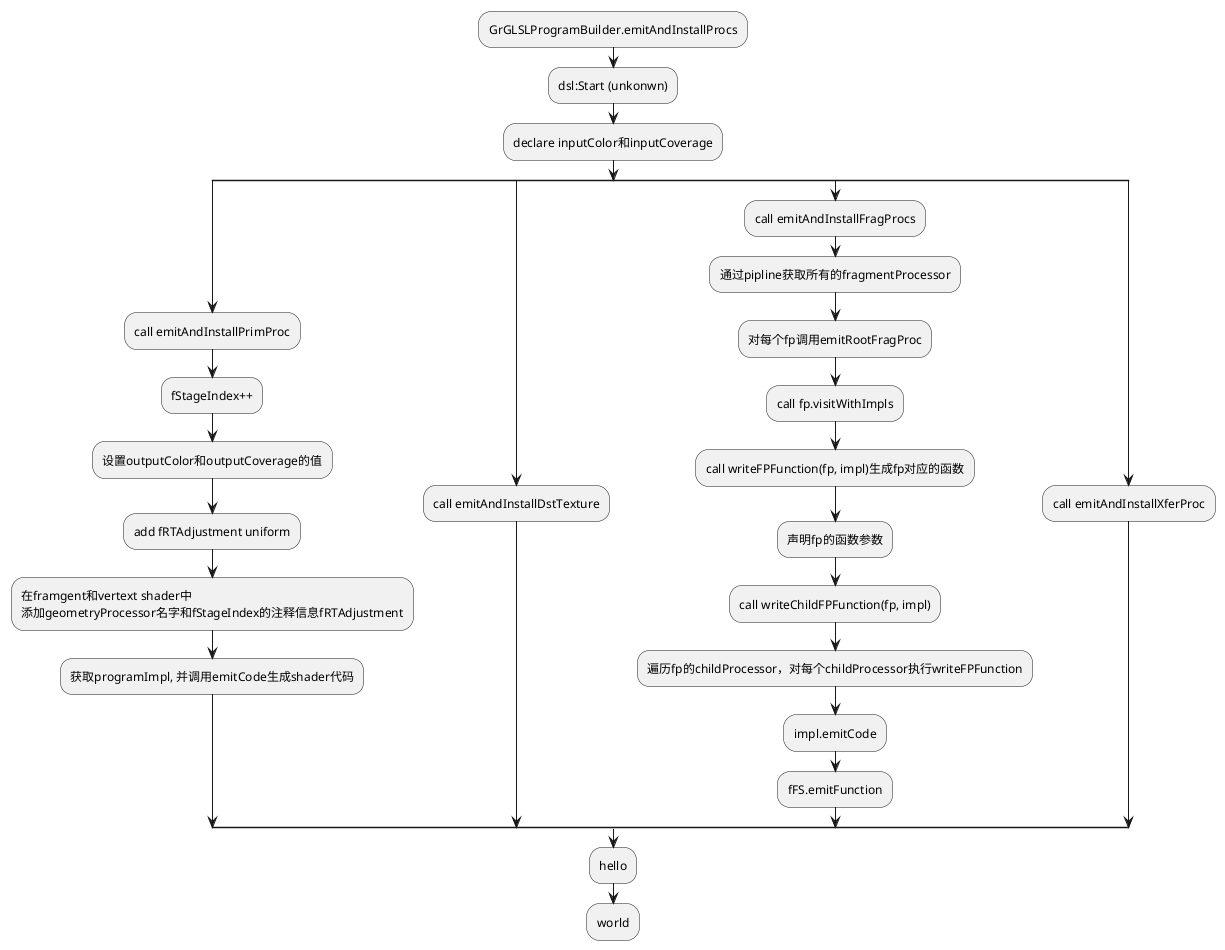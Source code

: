 @startuml emitAndInstallProcs
:GrGLSLProgramBuilder.emitAndInstallProcs;
:dsl:Start (unkonwn);
:declare inputColor和inputCoverage;
split
	:call emitAndInstallPrimProc;
	:fStageIndex++;
	:设置outputColor和outputCoverage的值;
	:add fRTAdjustment uniform;
	:在framgent和vertext shader中
	添加geometryProcessor名字和fStageIndex的注释信息fRTAdjustment;
	:获取programImpl, 并调用emitCode生成shader代码;
split again
	:call emitAndInstallDstTexture;
split again
	:call emitAndInstallFragProcs;
	:通过pipline获取所有的fragmentProcessor;
	:对每个fp调用emitRootFragProc;
	:call fp.visitWithImpls;
	:call writeFPFunction(fp, impl)生成fp对应的函数;
	:声明fp的函数参数;
	:call writeChildFPFunction(fp, impl);
	:遍历fp的childProcessor，对每个childProcessor执行writeFPFunction;
	:impl.emitCode;
	:fFS.emitFunction;
split again
	:call emitAndInstallXferProc;
end split
:hello;
:world;
@enduml
